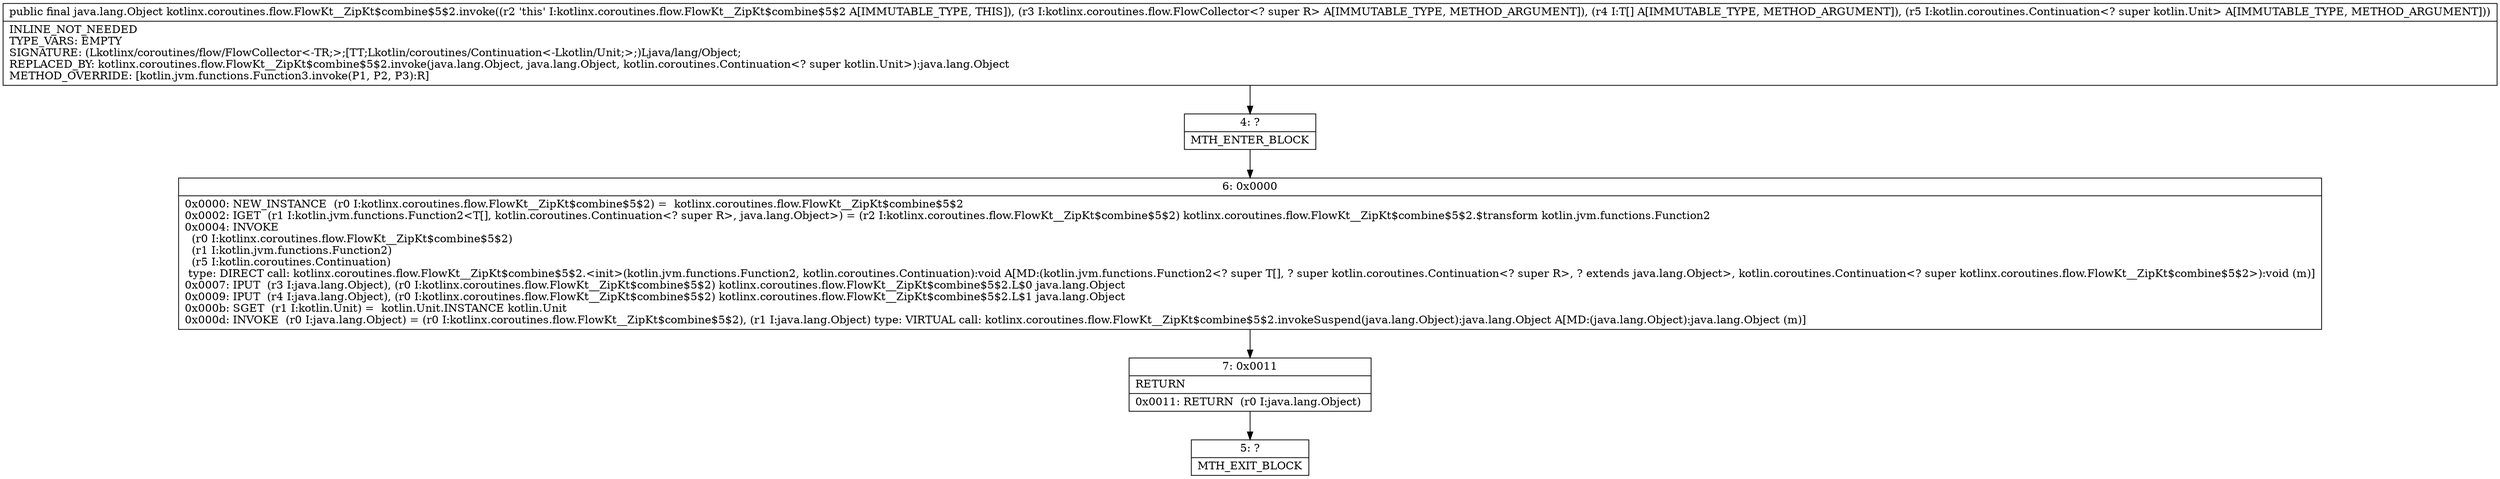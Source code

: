 digraph "CFG forkotlinx.coroutines.flow.FlowKt__ZipKt$combine$5$2.invoke(Lkotlinx\/coroutines\/flow\/FlowCollector;[Ljava\/lang\/Object;Lkotlin\/coroutines\/Continuation;)Ljava\/lang\/Object;" {
Node_4 [shape=record,label="{4\:\ ?|MTH_ENTER_BLOCK\l}"];
Node_6 [shape=record,label="{6\:\ 0x0000|0x0000: NEW_INSTANCE  (r0 I:kotlinx.coroutines.flow.FlowKt__ZipKt$combine$5$2) =  kotlinx.coroutines.flow.FlowKt__ZipKt$combine$5$2 \l0x0002: IGET  (r1 I:kotlin.jvm.functions.Function2\<T[], kotlin.coroutines.Continuation\<? super R\>, java.lang.Object\>) = (r2 I:kotlinx.coroutines.flow.FlowKt__ZipKt$combine$5$2) kotlinx.coroutines.flow.FlowKt__ZipKt$combine$5$2.$transform kotlin.jvm.functions.Function2 \l0x0004: INVOKE  \l  (r0 I:kotlinx.coroutines.flow.FlowKt__ZipKt$combine$5$2)\l  (r1 I:kotlin.jvm.functions.Function2)\l  (r5 I:kotlin.coroutines.Continuation)\l type: DIRECT call: kotlinx.coroutines.flow.FlowKt__ZipKt$combine$5$2.\<init\>(kotlin.jvm.functions.Function2, kotlin.coroutines.Continuation):void A[MD:(kotlin.jvm.functions.Function2\<? super T[], ? super kotlin.coroutines.Continuation\<? super R\>, ? extends java.lang.Object\>, kotlin.coroutines.Continuation\<? super kotlinx.coroutines.flow.FlowKt__ZipKt$combine$5$2\>):void (m)]\l0x0007: IPUT  (r3 I:java.lang.Object), (r0 I:kotlinx.coroutines.flow.FlowKt__ZipKt$combine$5$2) kotlinx.coroutines.flow.FlowKt__ZipKt$combine$5$2.L$0 java.lang.Object \l0x0009: IPUT  (r4 I:java.lang.Object), (r0 I:kotlinx.coroutines.flow.FlowKt__ZipKt$combine$5$2) kotlinx.coroutines.flow.FlowKt__ZipKt$combine$5$2.L$1 java.lang.Object \l0x000b: SGET  (r1 I:kotlin.Unit) =  kotlin.Unit.INSTANCE kotlin.Unit \l0x000d: INVOKE  (r0 I:java.lang.Object) = (r0 I:kotlinx.coroutines.flow.FlowKt__ZipKt$combine$5$2), (r1 I:java.lang.Object) type: VIRTUAL call: kotlinx.coroutines.flow.FlowKt__ZipKt$combine$5$2.invokeSuspend(java.lang.Object):java.lang.Object A[MD:(java.lang.Object):java.lang.Object (m)]\l}"];
Node_7 [shape=record,label="{7\:\ 0x0011|RETURN\l|0x0011: RETURN  (r0 I:java.lang.Object) \l}"];
Node_5 [shape=record,label="{5\:\ ?|MTH_EXIT_BLOCK\l}"];
MethodNode[shape=record,label="{public final java.lang.Object kotlinx.coroutines.flow.FlowKt__ZipKt$combine$5$2.invoke((r2 'this' I:kotlinx.coroutines.flow.FlowKt__ZipKt$combine$5$2 A[IMMUTABLE_TYPE, THIS]), (r3 I:kotlinx.coroutines.flow.FlowCollector\<? super R\> A[IMMUTABLE_TYPE, METHOD_ARGUMENT]), (r4 I:T[] A[IMMUTABLE_TYPE, METHOD_ARGUMENT]), (r5 I:kotlin.coroutines.Continuation\<? super kotlin.Unit\> A[IMMUTABLE_TYPE, METHOD_ARGUMENT]))  | INLINE_NOT_NEEDED\lTYPE_VARS: EMPTY\lSIGNATURE: (Lkotlinx\/coroutines\/flow\/FlowCollector\<\-TR;\>;[TT;Lkotlin\/coroutines\/Continuation\<\-Lkotlin\/Unit;\>;)Ljava\/lang\/Object;\lREPLACED_BY: kotlinx.coroutines.flow.FlowKt__ZipKt$combine$5$2.invoke(java.lang.Object, java.lang.Object, kotlin.coroutines.Continuation\<? super kotlin.Unit\>):java.lang.Object\lMETHOD_OVERRIDE: [kotlin.jvm.functions.Function3.invoke(P1, P2, P3):R]\l}"];
MethodNode -> Node_4;Node_4 -> Node_6;
Node_6 -> Node_7;
Node_7 -> Node_5;
}

